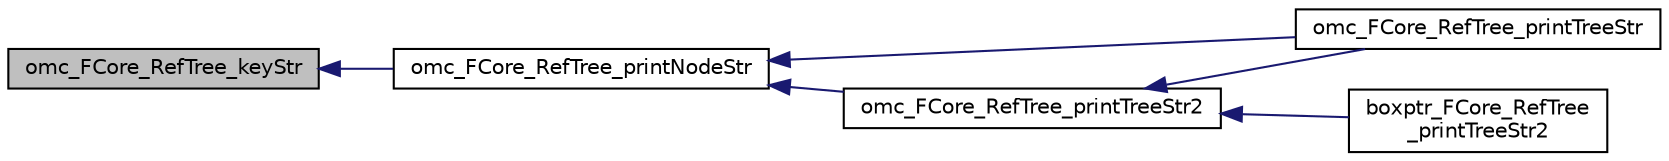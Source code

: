 digraph "omc_FCore_RefTree_keyStr"
{
  edge [fontname="Helvetica",fontsize="10",labelfontname="Helvetica",labelfontsize="10"];
  node [fontname="Helvetica",fontsize="10",shape=record];
  rankdir="LR";
  Node2517 [label="omc_FCore_RefTree_keyStr",height=0.2,width=0.4,color="black", fillcolor="grey75", style="filled", fontcolor="black"];
  Node2517 -> Node2518 [dir="back",color="midnightblue",fontsize="10",style="solid",fontname="Helvetica"];
  Node2518 [label="omc_FCore_RefTree_printNodeStr",height=0.2,width=0.4,color="black", fillcolor="white", style="filled",URL="$db/dda/_f_core_8h.html#ab21460af1ef5632fffd9c3a8060aee05"];
  Node2518 -> Node2519 [dir="back",color="midnightblue",fontsize="10",style="solid",fontname="Helvetica"];
  Node2519 [label="omc_FCore_RefTree_printTreeStr",height=0.2,width=0.4,color="black", fillcolor="white", style="filled",URL="$db/dda/_f_core_8h.html#a2c553a5a8de5ba00a9be971e11ca46ea"];
  Node2518 -> Node2520 [dir="back",color="midnightblue",fontsize="10",style="solid",fontname="Helvetica"];
  Node2520 [label="omc_FCore_RefTree_printTreeStr2",height=0.2,width=0.4,color="black", fillcolor="white", style="filled",URL="$d2/d08/_f_core_8c.html#a373b8a9b277188e0e61c3206caa935e9"];
  Node2520 -> Node2519 [dir="back",color="midnightblue",fontsize="10",style="solid",fontname="Helvetica"];
  Node2520 -> Node2521 [dir="back",color="midnightblue",fontsize="10",style="solid",fontname="Helvetica"];
  Node2521 [label="boxptr_FCore_RefTree\l_printTreeStr2",height=0.2,width=0.4,color="black", fillcolor="white", style="filled",URL="$d2/d08/_f_core_8c.html#ae14c2c063bfab8a72688cb7e9c126e40"];
}
